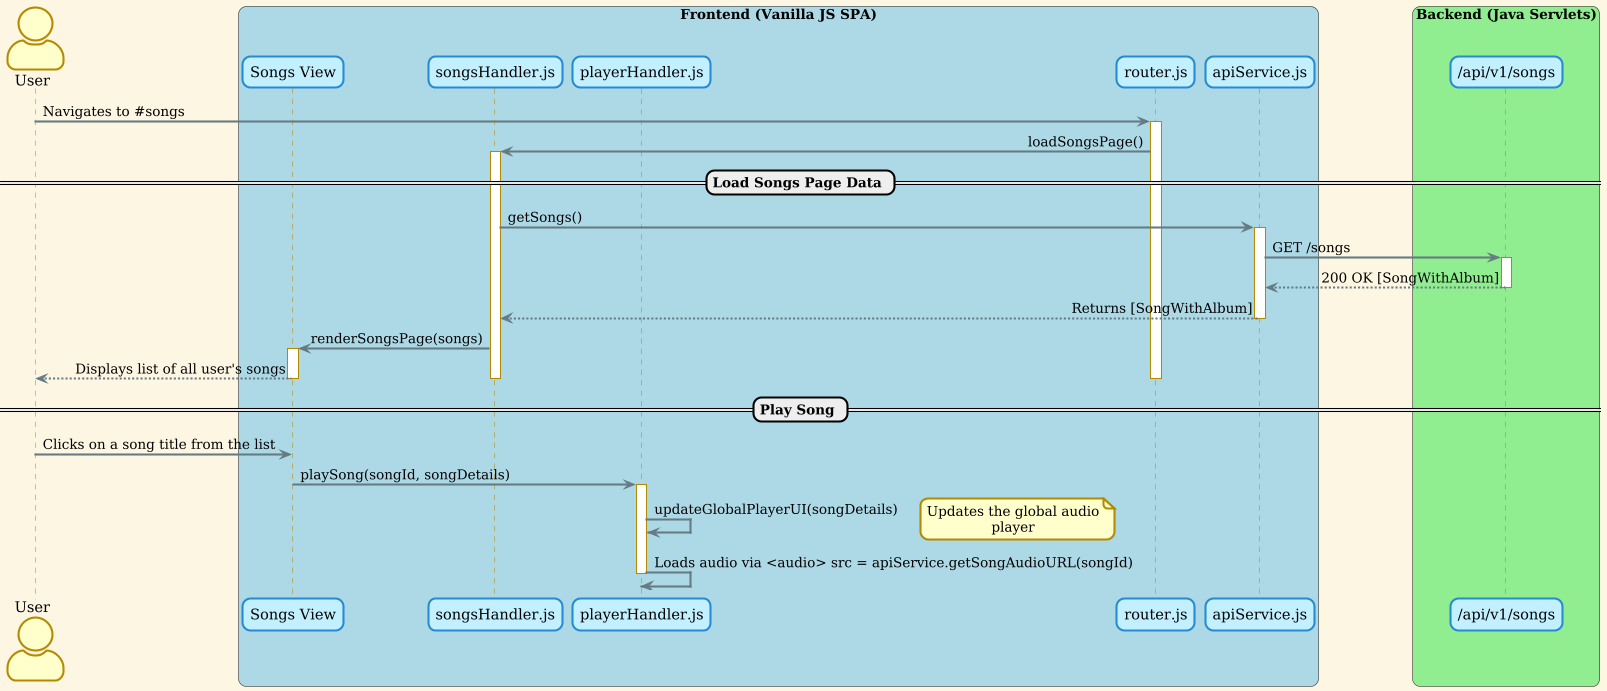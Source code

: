 @startuml
!theme sunlust
actor User

box "Frontend (Vanilla JS SPA)" #LightBlue
  participant "Songs View" as SongsView
  participant "songsHandler.js" as SongsHandler
  participant "playerHandler.js" as PlayerHandler
  participant "router.js" as Router
  participant "apiService.js" as ApiService
end box

box "Backend (Java Servlets)" #LightGreen
  participant "/api/v1/songs" as SongServlet
end box

User -> Router : Navigates to #songs
activate Router
Router -> SongsHandler : loadSongsPage()
activate SongsHandler

== Load Songs Page Data ==
SongsHandler -> ApiService : getSongs()
activate ApiService
ApiService -> SongServlet : GET /songs
activate SongServlet
SongServlet --> ApiService : 200 OK [SongWithAlbum]
deactivate SongServlet
ApiService --> SongsHandler : Returns [SongWithAlbum]
deactivate ApiService

SongsHandler -> SongsView : renderSongsPage(songs)
activate SongsView
SongsView --> User : Displays list of all user's songs
deactivate SongsView
deactivate SongsHandler
deactivate Router

== Play Song ==
User -> SongsView : Clicks on a song title from the list
SongsView -> PlayerHandler : playSong(songId, songDetails)
activate PlayerHandler

PlayerHandler -> PlayerHandler : updateGlobalPlayerUI(songDetails)
note right: Updates the global audio player
PlayerHandler -> PlayerHandler : Loads audio via <audio> src = apiService.getSongAudioURL(songId)

deactivate PlayerHandler

@enduml

